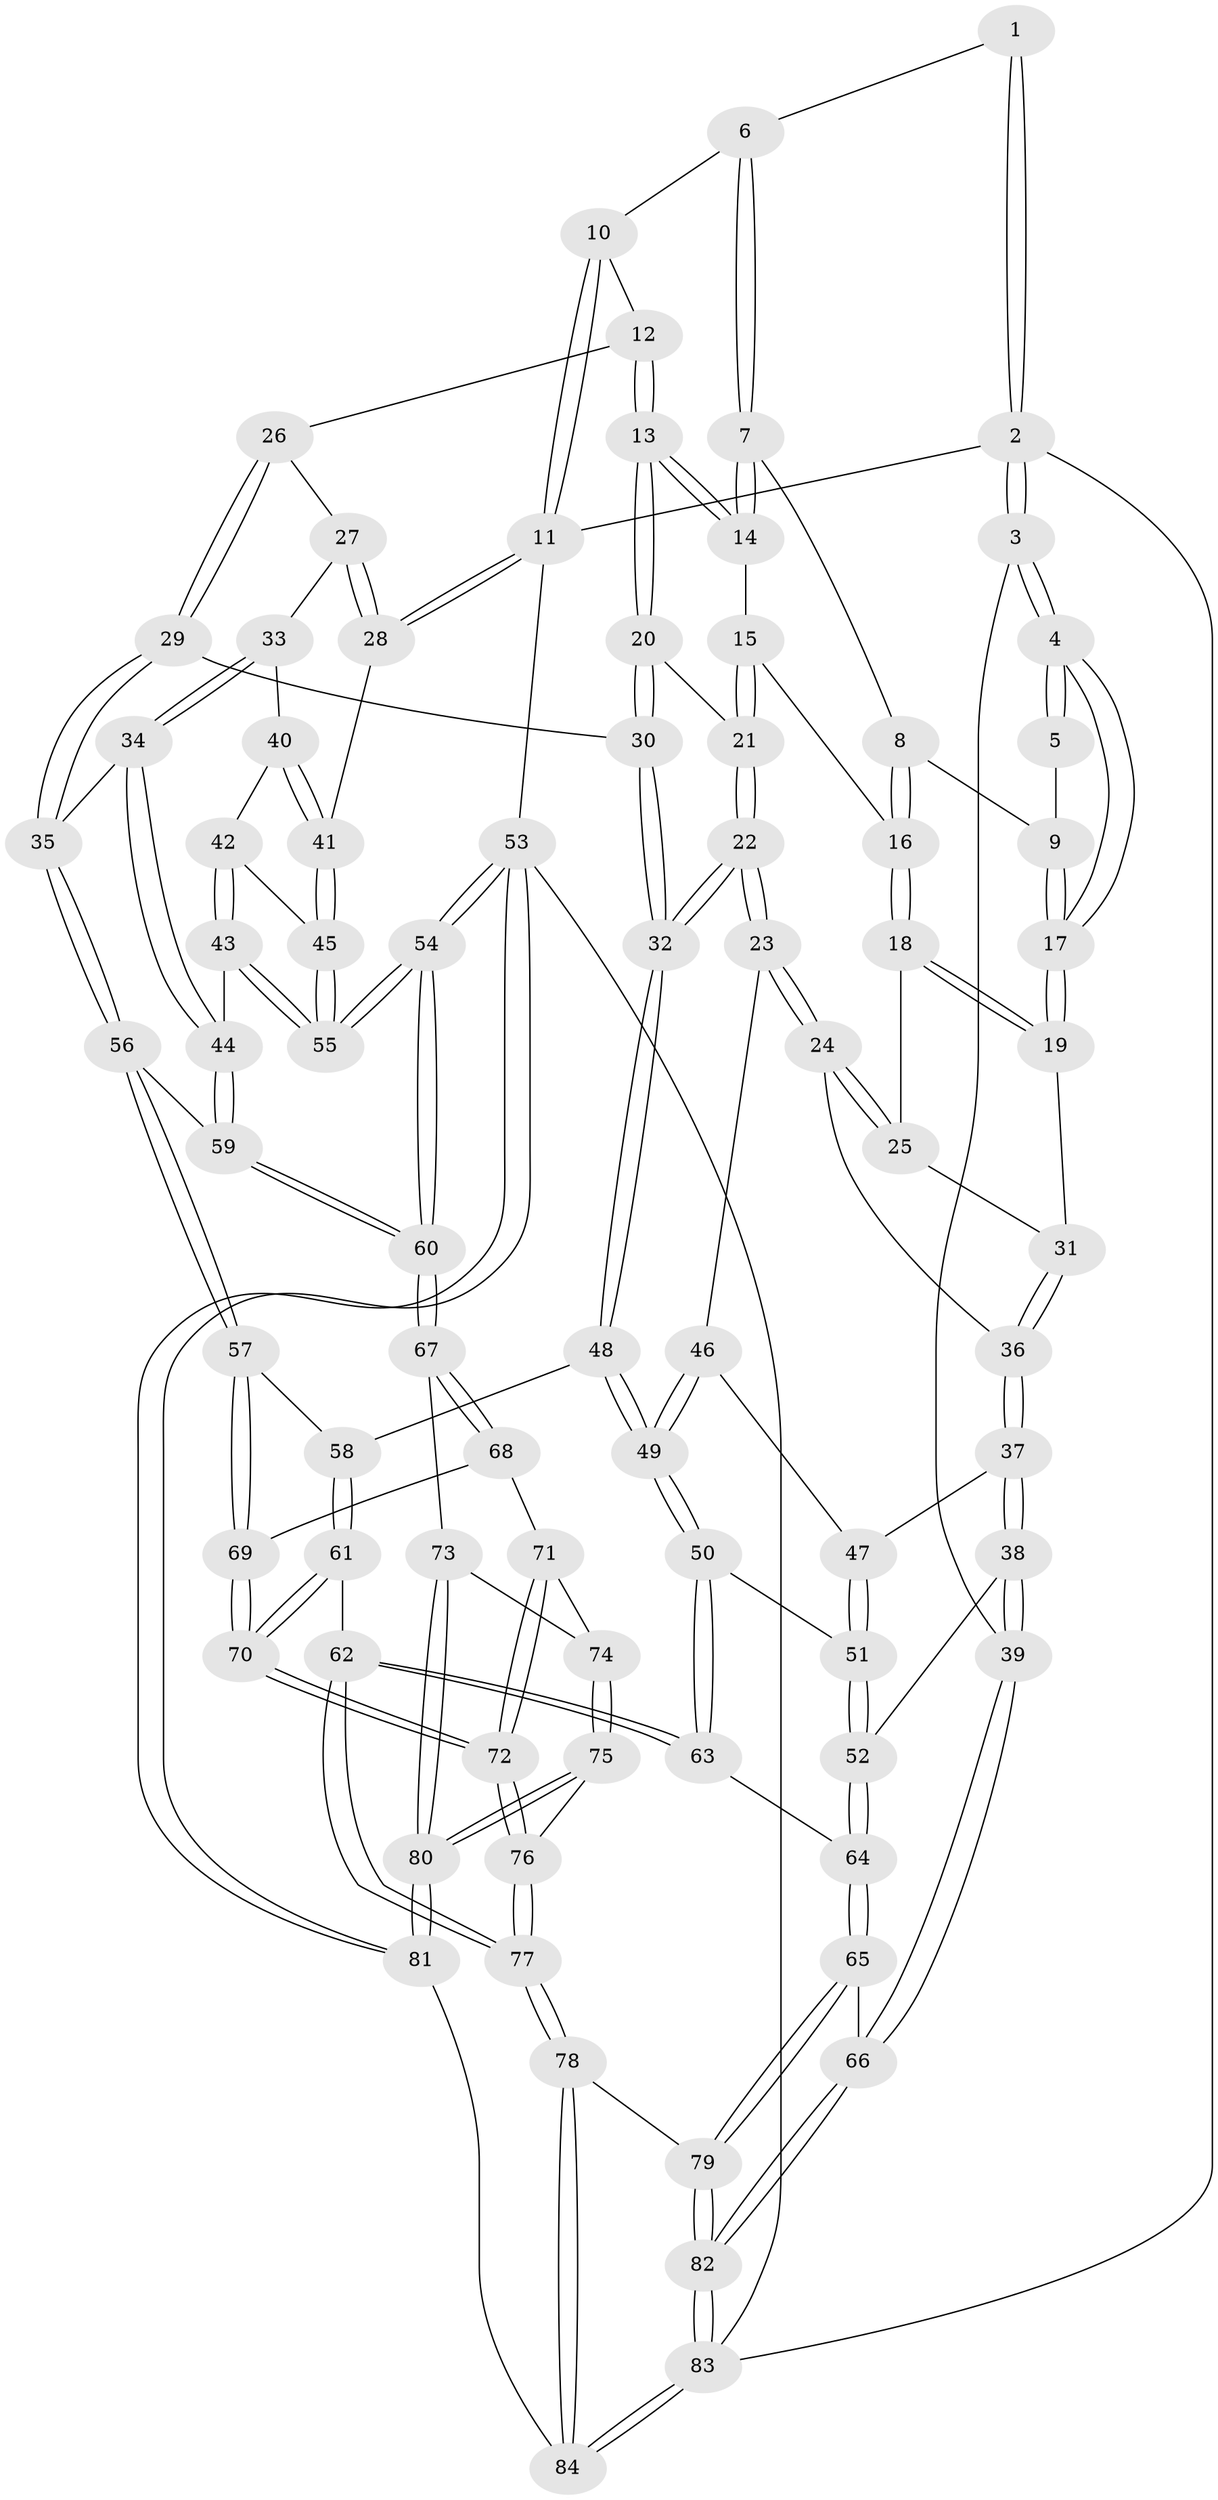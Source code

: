 // coarse degree distribution, {3: 0.0625, 8: 0.020833333333333332, 5: 0.3125, 6: 0.125, 4: 0.4791666666666667}
// Generated by graph-tools (version 1.1) at 2025/42/03/06/25 10:42:26]
// undirected, 84 vertices, 207 edges
graph export_dot {
graph [start="1"]
  node [color=gray90,style=filled];
  1 [pos="+0.1586823870586681+0"];
  2 [pos="+0+0"];
  3 [pos="+0+0.19529310871870942"];
  4 [pos="+0+0.20779644802262018"];
  5 [pos="+0.13560578283104555+0"];
  6 [pos="+0.3806677815421943+0"];
  7 [pos="+0.370180676277896+0"];
  8 [pos="+0.14642689374611312+0.11325200205649974"];
  9 [pos="+0.12518167771680294+0.10945035719677397"];
  10 [pos="+0.5953961617262936+0"];
  11 [pos="+1+0"];
  12 [pos="+0.6657308379352895+0.1558048977617061"];
  13 [pos="+0.5959599965137151+0.1944696731190233"];
  14 [pos="+0.3635207901978713+0.08749526355731241"];
  15 [pos="+0.3356477747219867+0.13936272673441377"];
  16 [pos="+0.30203581707273064+0.15937914413208307"];
  17 [pos="+0.010140365420704716+0.21658140136425327"];
  18 [pos="+0.2835468035324671+0.18979055883980406"];
  19 [pos="+0.011680168373757108+0.21782437406507676"];
  20 [pos="+0.5647058497302276+0.2444917998714738"];
  21 [pos="+0.41997779639018734+0.27775112721019773"];
  22 [pos="+0.3829701893273365+0.39971481077850185"];
  23 [pos="+0.2600055176753753+0.3396710462980035"];
  24 [pos="+0.2537744811029409+0.3271416144312062"];
  25 [pos="+0.25514219471884053+0.2588607557630812"];
  26 [pos="+0.6673655364396952+0.15656967002224484"];
  27 [pos="+0.7628508486925336+0.2000572688341906"];
  28 [pos="+1+0.04146763338428541"];
  29 [pos="+0.6350035335329824+0.4316903276888092"];
  30 [pos="+0.5693425975473678+0.3917528851201581"];
  31 [pos="+0.014899175635913815+0.22097436549514543"];
  32 [pos="+0.40490249959419355+0.44484328558503233"];
  33 [pos="+0.7633573361383919+0.27463850054779537"];
  34 [pos="+0.7518162312438745+0.3166689337401225"];
  35 [pos="+0.6363697393594538+0.43255005989782047"];
  36 [pos="+0.08034734463553408+0.31391057601666117"];
  37 [pos="+0.09058358427047969+0.37931024852264256"];
  38 [pos="+0.06904197004334313+0.5384517245847802"];
  39 [pos="+0+0.6423520403096229"];
  40 [pos="+0.8603017472728404+0.3485147633058277"];
  41 [pos="+1+0.10679064457247178"];
  42 [pos="+0.8724591240601749+0.370417319580581"];
  43 [pos="+0.8551282151299585+0.47137527455066197"];
  44 [pos="+0.8349726410804554+0.47900623099457335"];
  45 [pos="+1+0.29569627832575546"];
  46 [pos="+0.21973577145672601+0.39212397140279737"];
  47 [pos="+0.21967967958516096+0.3921657092112055"];
  48 [pos="+0.4023213107865876+0.4578584709629416"];
  49 [pos="+0.2961890667428052+0.5472259072259043"];
  50 [pos="+0.2919507901950118+0.5519686091106798"];
  51 [pos="+0.13234352975461688+0.5326261851479648"];
  52 [pos="+0.09286698651868323+0.5407259761336929"];
  53 [pos="+1+1"];
  54 [pos="+1+0.8471759864571836"];
  55 [pos="+1+0.4682934542392041"];
  56 [pos="+0.6859367065485926+0.5705603999851483"];
  57 [pos="+0.5964952104001728+0.6312935468246976"];
  58 [pos="+0.4657534245533+0.5410864091303842"];
  59 [pos="+0.7483262338806539+0.5789557222002535"];
  60 [pos="+0.9048702061842447+0.7582678501688529"];
  61 [pos="+0.35771024127356194+0.7301379424101155"];
  62 [pos="+0.32506082245970225+0.7288026227176437"];
  63 [pos="+0.32277571308645714+0.7276597943008543"];
  64 [pos="+0.23299516529980532+0.7508991552353418"];
  65 [pos="+0.13480221600571557+0.8227089010427949"];
  66 [pos="+0+0.6513591153532609"];
  67 [pos="+0.7439815963991533+0.8295707858340367"];
  68 [pos="+0.6444573286322391+0.746443550449871"];
  69 [pos="+0.587224972667156+0.6543228079823898"];
  70 [pos="+0.47617689959039927+0.7603849592105006"];
  71 [pos="+0.618633273317149+0.8161397875225372"];
  72 [pos="+0.4873085269418223+0.7967672822955774"];
  73 [pos="+0.716804584936128+0.86450344342398"];
  74 [pos="+0.6242960393435594+0.8260692164386907"];
  75 [pos="+0.5432508795045412+0.9330739979241941"];
  76 [pos="+0.4979838840853659+0.8748956934627098"];
  77 [pos="+0.32973015802919786+0.9469083572900716"];
  78 [pos="+0.2708766895670994+1"];
  79 [pos="+0.14381202911739902+0.8834965582324681"];
  80 [pos="+0.625403643724229+1"];
  81 [pos="+0.6397252519672004+1"];
  82 [pos="+0+1"];
  83 [pos="+0+1"];
  84 [pos="+0.2878544248236478+1"];
  1 -- 2;
  1 -- 2;
  1 -- 6;
  2 -- 3;
  2 -- 3;
  2 -- 11;
  2 -- 83;
  3 -- 4;
  3 -- 4;
  3 -- 39;
  4 -- 5;
  4 -- 5;
  4 -- 17;
  4 -- 17;
  5 -- 9;
  6 -- 7;
  6 -- 7;
  6 -- 10;
  7 -- 8;
  7 -- 14;
  7 -- 14;
  8 -- 9;
  8 -- 16;
  8 -- 16;
  9 -- 17;
  9 -- 17;
  10 -- 11;
  10 -- 11;
  10 -- 12;
  11 -- 28;
  11 -- 28;
  11 -- 53;
  12 -- 13;
  12 -- 13;
  12 -- 26;
  13 -- 14;
  13 -- 14;
  13 -- 20;
  13 -- 20;
  14 -- 15;
  15 -- 16;
  15 -- 21;
  15 -- 21;
  16 -- 18;
  16 -- 18;
  17 -- 19;
  17 -- 19;
  18 -- 19;
  18 -- 19;
  18 -- 25;
  19 -- 31;
  20 -- 21;
  20 -- 30;
  20 -- 30;
  21 -- 22;
  21 -- 22;
  22 -- 23;
  22 -- 23;
  22 -- 32;
  22 -- 32;
  23 -- 24;
  23 -- 24;
  23 -- 46;
  24 -- 25;
  24 -- 25;
  24 -- 36;
  25 -- 31;
  26 -- 27;
  26 -- 29;
  26 -- 29;
  27 -- 28;
  27 -- 28;
  27 -- 33;
  28 -- 41;
  29 -- 30;
  29 -- 35;
  29 -- 35;
  30 -- 32;
  30 -- 32;
  31 -- 36;
  31 -- 36;
  32 -- 48;
  32 -- 48;
  33 -- 34;
  33 -- 34;
  33 -- 40;
  34 -- 35;
  34 -- 44;
  34 -- 44;
  35 -- 56;
  35 -- 56;
  36 -- 37;
  36 -- 37;
  37 -- 38;
  37 -- 38;
  37 -- 47;
  38 -- 39;
  38 -- 39;
  38 -- 52;
  39 -- 66;
  39 -- 66;
  40 -- 41;
  40 -- 41;
  40 -- 42;
  41 -- 45;
  41 -- 45;
  42 -- 43;
  42 -- 43;
  42 -- 45;
  43 -- 44;
  43 -- 55;
  43 -- 55;
  44 -- 59;
  44 -- 59;
  45 -- 55;
  45 -- 55;
  46 -- 47;
  46 -- 49;
  46 -- 49;
  47 -- 51;
  47 -- 51;
  48 -- 49;
  48 -- 49;
  48 -- 58;
  49 -- 50;
  49 -- 50;
  50 -- 51;
  50 -- 63;
  50 -- 63;
  51 -- 52;
  51 -- 52;
  52 -- 64;
  52 -- 64;
  53 -- 54;
  53 -- 54;
  53 -- 81;
  53 -- 81;
  53 -- 83;
  54 -- 55;
  54 -- 55;
  54 -- 60;
  54 -- 60;
  56 -- 57;
  56 -- 57;
  56 -- 59;
  57 -- 58;
  57 -- 69;
  57 -- 69;
  58 -- 61;
  58 -- 61;
  59 -- 60;
  59 -- 60;
  60 -- 67;
  60 -- 67;
  61 -- 62;
  61 -- 70;
  61 -- 70;
  62 -- 63;
  62 -- 63;
  62 -- 77;
  62 -- 77;
  63 -- 64;
  64 -- 65;
  64 -- 65;
  65 -- 66;
  65 -- 79;
  65 -- 79;
  66 -- 82;
  66 -- 82;
  67 -- 68;
  67 -- 68;
  67 -- 73;
  68 -- 69;
  68 -- 71;
  69 -- 70;
  69 -- 70;
  70 -- 72;
  70 -- 72;
  71 -- 72;
  71 -- 72;
  71 -- 74;
  72 -- 76;
  72 -- 76;
  73 -- 74;
  73 -- 80;
  73 -- 80;
  74 -- 75;
  74 -- 75;
  75 -- 76;
  75 -- 80;
  75 -- 80;
  76 -- 77;
  76 -- 77;
  77 -- 78;
  77 -- 78;
  78 -- 79;
  78 -- 84;
  78 -- 84;
  79 -- 82;
  79 -- 82;
  80 -- 81;
  80 -- 81;
  81 -- 84;
  82 -- 83;
  82 -- 83;
  83 -- 84;
  83 -- 84;
}
